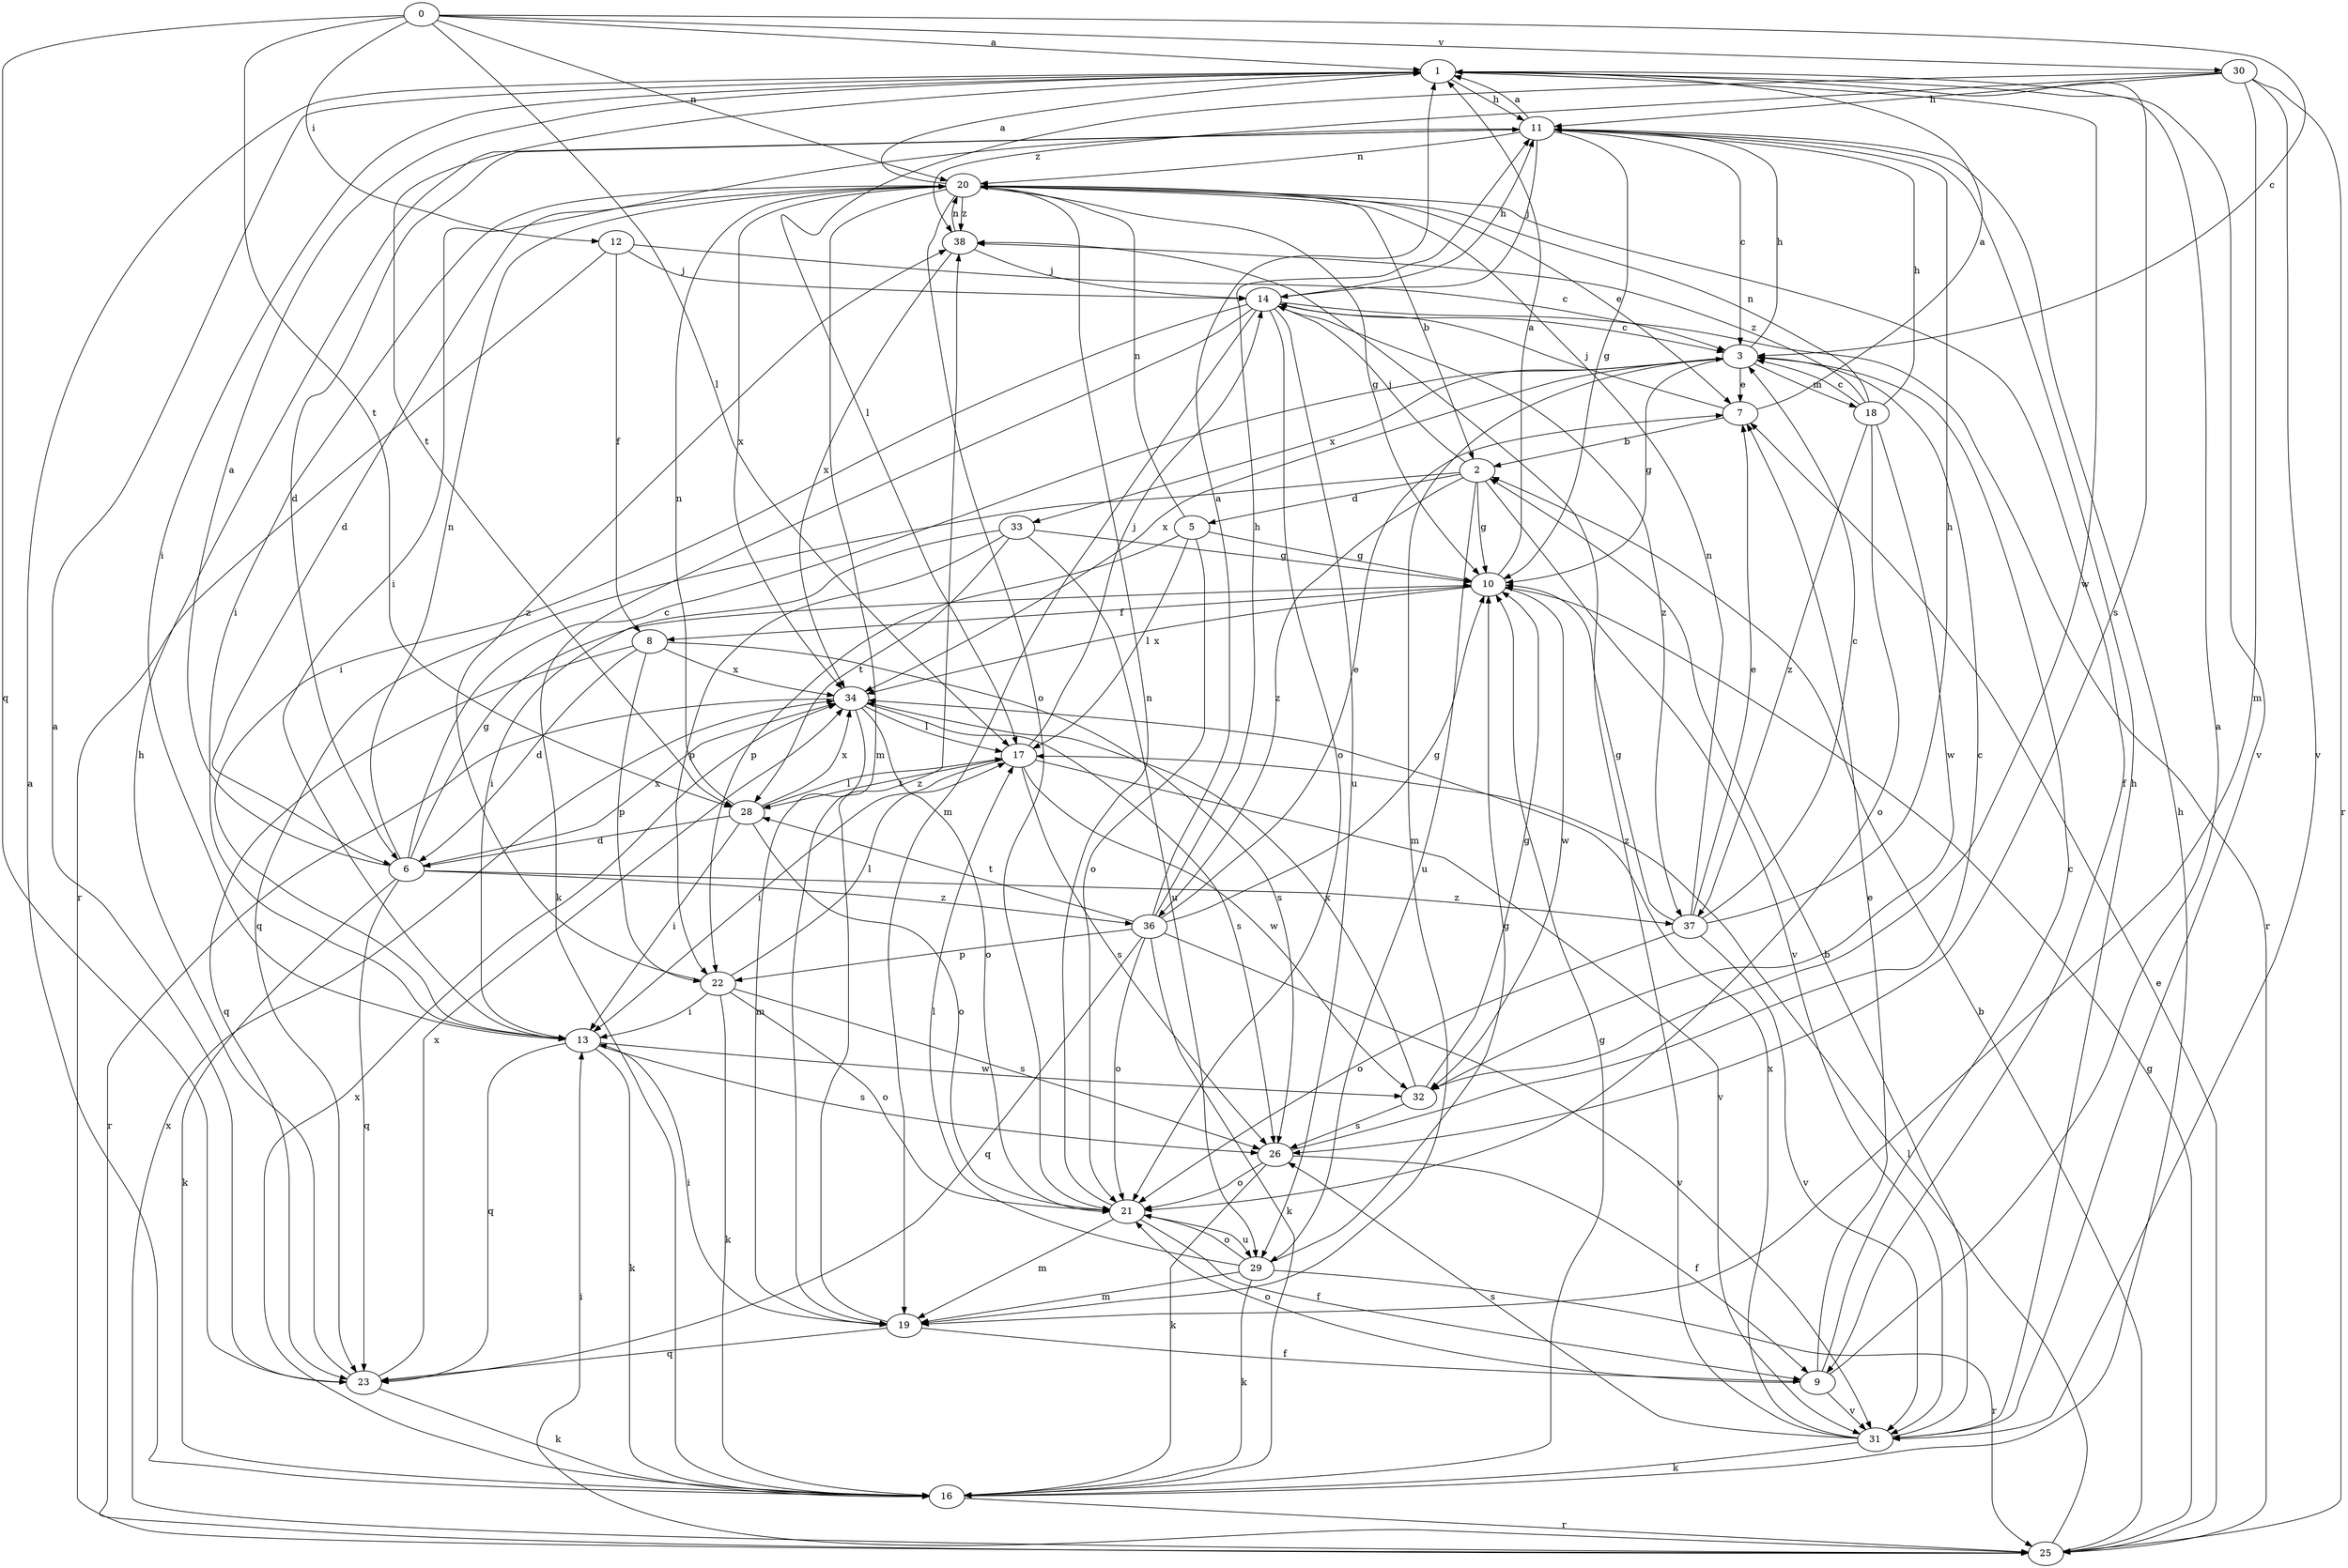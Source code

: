 strict digraph  {
0;
1;
2;
3;
5;
6;
7;
8;
9;
10;
11;
12;
13;
14;
16;
17;
18;
19;
20;
21;
22;
23;
25;
26;
28;
29;
30;
31;
32;
33;
34;
36;
37;
38;
0 -> 1  [label=a];
0 -> 3  [label=c];
0 -> 12  [label=i];
0 -> 17  [label=l];
0 -> 20  [label=n];
0 -> 23  [label=q];
0 -> 28  [label=t];
0 -> 30  [label=v];
1 -> 11  [label=h];
1 -> 13  [label=i];
1 -> 26  [label=s];
1 -> 28  [label=t];
1 -> 31  [label=v];
1 -> 32  [label=w];
2 -> 5  [label=d];
2 -> 10  [label=g];
2 -> 14  [label=j];
2 -> 23  [label=q];
2 -> 29  [label=u];
2 -> 31  [label=v];
2 -> 36  [label=z];
3 -> 7  [label=e];
3 -> 10  [label=g];
3 -> 11  [label=h];
3 -> 18  [label=m];
3 -> 19  [label=m];
3 -> 33  [label=x];
3 -> 34  [label=x];
5 -> 10  [label=g];
5 -> 17  [label=l];
5 -> 20  [label=n];
5 -> 21  [label=o];
5 -> 22  [label=p];
6 -> 1  [label=a];
6 -> 3  [label=c];
6 -> 10  [label=g];
6 -> 16  [label=k];
6 -> 20  [label=n];
6 -> 23  [label=q];
6 -> 34  [label=x];
6 -> 36  [label=z];
6 -> 37  [label=z];
7 -> 1  [label=a];
7 -> 2  [label=b];
7 -> 14  [label=j];
8 -> 6  [label=d];
8 -> 22  [label=p];
8 -> 23  [label=q];
8 -> 26  [label=s];
8 -> 34  [label=x];
9 -> 1  [label=a];
9 -> 3  [label=c];
9 -> 7  [label=e];
9 -> 21  [label=o];
9 -> 31  [label=v];
10 -> 1  [label=a];
10 -> 8  [label=f];
10 -> 32  [label=w];
10 -> 34  [label=x];
11 -> 1  [label=a];
11 -> 3  [label=c];
11 -> 6  [label=d];
11 -> 10  [label=g];
11 -> 13  [label=i];
11 -> 14  [label=j];
11 -> 20  [label=n];
12 -> 3  [label=c];
12 -> 8  [label=f];
12 -> 14  [label=j];
12 -> 25  [label=r];
13 -> 16  [label=k];
13 -> 23  [label=q];
13 -> 26  [label=s];
13 -> 32  [label=w];
14 -> 3  [label=c];
14 -> 11  [label=h];
14 -> 13  [label=i];
14 -> 16  [label=k];
14 -> 19  [label=m];
14 -> 21  [label=o];
14 -> 25  [label=r];
14 -> 29  [label=u];
14 -> 37  [label=z];
16 -> 1  [label=a];
16 -> 10  [label=g];
16 -> 11  [label=h];
16 -> 25  [label=r];
16 -> 34  [label=x];
17 -> 13  [label=i];
17 -> 14  [label=j];
17 -> 26  [label=s];
17 -> 28  [label=t];
17 -> 31  [label=v];
17 -> 32  [label=w];
18 -> 3  [label=c];
18 -> 11  [label=h];
18 -> 20  [label=n];
18 -> 21  [label=o];
18 -> 32  [label=w];
18 -> 37  [label=z];
18 -> 38  [label=z];
19 -> 9  [label=f];
19 -> 13  [label=i];
19 -> 23  [label=q];
19 -> 38  [label=z];
20 -> 1  [label=a];
20 -> 2  [label=b];
20 -> 6  [label=d];
20 -> 7  [label=e];
20 -> 9  [label=f];
20 -> 10  [label=g];
20 -> 13  [label=i];
20 -> 19  [label=m];
20 -> 21  [label=o];
20 -> 34  [label=x];
20 -> 38  [label=z];
21 -> 9  [label=f];
21 -> 19  [label=m];
21 -> 20  [label=n];
21 -> 29  [label=u];
22 -> 13  [label=i];
22 -> 16  [label=k];
22 -> 17  [label=l];
22 -> 21  [label=o];
22 -> 26  [label=s];
22 -> 38  [label=z];
23 -> 1  [label=a];
23 -> 11  [label=h];
23 -> 16  [label=k];
23 -> 34  [label=x];
25 -> 2  [label=b];
25 -> 7  [label=e];
25 -> 10  [label=g];
25 -> 13  [label=i];
25 -> 17  [label=l];
25 -> 34  [label=x];
26 -> 3  [label=c];
26 -> 9  [label=f];
26 -> 16  [label=k];
26 -> 21  [label=o];
28 -> 6  [label=d];
28 -> 13  [label=i];
28 -> 17  [label=l];
28 -> 20  [label=n];
28 -> 21  [label=o];
28 -> 34  [label=x];
29 -> 10  [label=g];
29 -> 16  [label=k];
29 -> 17  [label=l];
29 -> 19  [label=m];
29 -> 21  [label=o];
29 -> 25  [label=r];
30 -> 11  [label=h];
30 -> 17  [label=l];
30 -> 19  [label=m];
30 -> 25  [label=r];
30 -> 31  [label=v];
30 -> 38  [label=z];
31 -> 2  [label=b];
31 -> 11  [label=h];
31 -> 16  [label=k];
31 -> 26  [label=s];
31 -> 34  [label=x];
31 -> 38  [label=z];
32 -> 10  [label=g];
32 -> 26  [label=s];
32 -> 34  [label=x];
33 -> 10  [label=g];
33 -> 13  [label=i];
33 -> 22  [label=p];
33 -> 28  [label=t];
33 -> 29  [label=u];
34 -> 17  [label=l];
34 -> 19  [label=m];
34 -> 21  [label=o];
34 -> 25  [label=r];
34 -> 26  [label=s];
36 -> 1  [label=a];
36 -> 7  [label=e];
36 -> 10  [label=g];
36 -> 11  [label=h];
36 -> 16  [label=k];
36 -> 21  [label=o];
36 -> 22  [label=p];
36 -> 23  [label=q];
36 -> 28  [label=t];
36 -> 31  [label=v];
37 -> 3  [label=c];
37 -> 7  [label=e];
37 -> 10  [label=g];
37 -> 11  [label=h];
37 -> 20  [label=n];
37 -> 21  [label=o];
37 -> 31  [label=v];
38 -> 14  [label=j];
38 -> 20  [label=n];
38 -> 34  [label=x];
}

